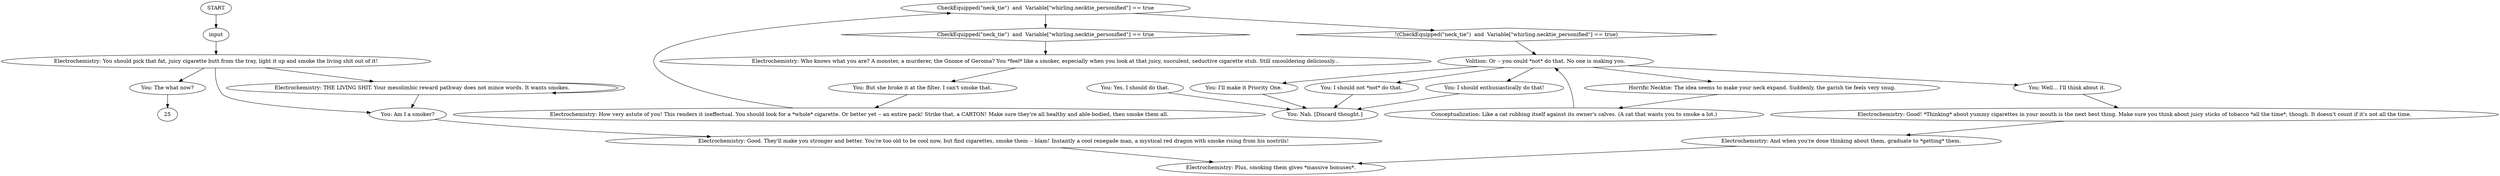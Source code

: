 # WHIRLING F2 ORB / dialogue cigarette stub
# ashtray dialogue / TASK find smokes
# ==================================================
digraph G {
	  0 [label="START"];
	  1 [label="input"];
	  2 [label="Electrochemistry: And when you're done thinking about them, graduate to *getting* them."];
	  3 [label="You: The what now?"];
	  4 [label="You: Well... I'll think about it."];
	  5 [label="Conceptualization: Like a cat rubbing itself against its owner's calves. (A cat that wants you to smoke a lot.)"];
	  6 [label="You: But she broke it at the filter. I can't smoke that."];
	  7 [label="You: I'll make it Priority One."];
	  8 [label="Volition: Or -- you could *not* do that. No one is making you."];
	  9 [label="Electrochemistry: How very astute of you! This renders it ineffectual. You should look for a *whole* cigarette. Or better yet -- an entire pack! Strike that, a CARTON! Make sure they're all healthy and able-bodied, then smoke them all."];
	  10 [label="You: I should not *not* do that."];
	  11 [label="Electrochemistry: Plus, smoking them gives *massive bonuses*."];
	  12 [label="CheckEquipped(\"neck_tie\")  and  Variable[\"whirling.necktie_personified\"] == true"];
	  13 [label="CheckEquipped(\"neck_tie\")  and  Variable[\"whirling.necktie_personified\"] == true", shape=diamond];
	  14 [label="!(CheckEquipped(\"neck_tie\")  and  Variable[\"whirling.necktie_personified\"] == true)", shape=diamond];
	  15 [label="Electrochemistry: You should pick that fat, juicy cigarette butt from the tray, light it up and smoke the living shit out of it!"];
	  16 [label="You: I should enthusiastically do that!"];
	  17 [label="Electrochemistry: Good! *Thinking* about yummy cigarettes in your mouth is the next best thing. Make sure you think about juicy sticks of tobacco *all the time*, though. It doesn't count if it's not all the time."];
	  18 [label="You: Am I a smoker?"];
	  19 [label="You: Yes, I should do that."];
	  20 [label="Horrific Necktie: The idea seems to make your neck expand. Suddenly, the garish tie feels very snug."];
	  21 [label="Electrochemistry: Who knows what you are? A monster, a murderer, the Gnome of Geroma? You *feel* like a smoker, especially when you look at that juicy, succulent, seductive cigarette stub. Still smouldering deliciously..."];
	  22 [label="Electrochemistry: Good. They'll make you stronger and better. You're too old to be cool now, but find cigarettes, smoke them -- blam! Instantly a cool renegade man, a mystical red dragon with smoke rising from his nostrils!"];
	  23 [label="You: Nah. [Discard thought.]"];
	  24 [label="Electrochemistry: THE LIVING SHIT. Your mesolimbic reward pathway does not mince words. It wants smokes."];
	  0 -> 1
	  1 -> 15
	  2 -> 11
	  3 -> 25
	  4 -> 17
	  5 -> 8
	  6 -> 9
	  7 -> 23
	  8 -> 4
	  8 -> 7
	  8 -> 10
	  8 -> 16
	  8 -> 20
	  9 -> 12
	  10 -> 23
	  12 -> 13
	  12 -> 14
	  13 -> 21
	  14 -> 8
	  15 -> 24
	  15 -> 18
	  15 -> 3
	  16 -> 23
	  17 -> 2
	  18 -> 22
	  19 -> 23
	  20 -> 5
	  21 -> 6
	  22 -> 11
	  24 -> 24
	  24 -> 18
}

